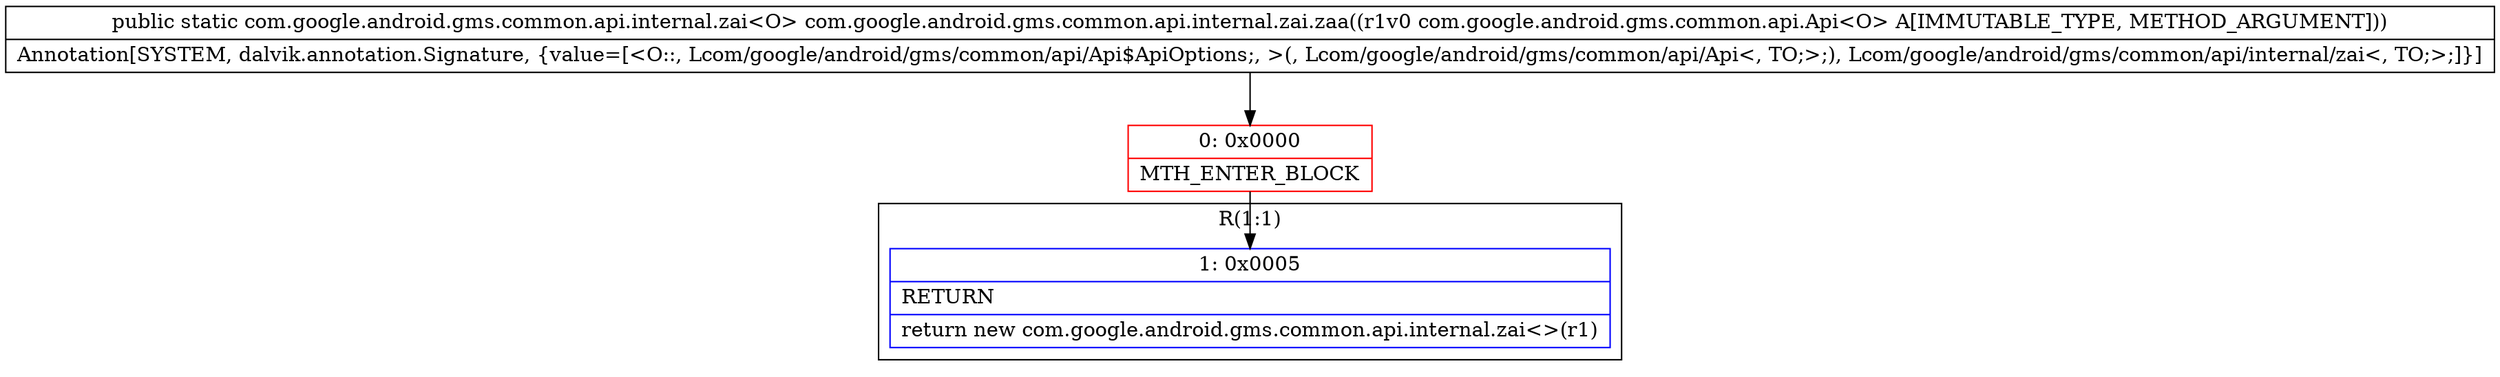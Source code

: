 digraph "CFG forcom.google.android.gms.common.api.internal.zai.zaa(Lcom\/google\/android\/gms\/common\/api\/Api;)Lcom\/google\/android\/gms\/common\/api\/internal\/zai;" {
subgraph cluster_Region_506120154 {
label = "R(1:1)";
node [shape=record,color=blue];
Node_1 [shape=record,label="{1\:\ 0x0005|RETURN\l|return new com.google.android.gms.common.api.internal.zai\<\>(r1)\l}"];
}
Node_0 [shape=record,color=red,label="{0\:\ 0x0000|MTH_ENTER_BLOCK\l}"];
MethodNode[shape=record,label="{public static com.google.android.gms.common.api.internal.zai\<O\> com.google.android.gms.common.api.internal.zai.zaa((r1v0 com.google.android.gms.common.api.Api\<O\> A[IMMUTABLE_TYPE, METHOD_ARGUMENT]))  | Annotation[SYSTEM, dalvik.annotation.Signature, \{value=[\<O::, Lcom\/google\/android\/gms\/common\/api\/Api$ApiOptions;, \>(, Lcom\/google\/android\/gms\/common\/api\/Api\<, TO;\>;), Lcom\/google\/android\/gms\/common\/api\/internal\/zai\<, TO;\>;]\}]\l}"];
MethodNode -> Node_0;
Node_0 -> Node_1;
}

